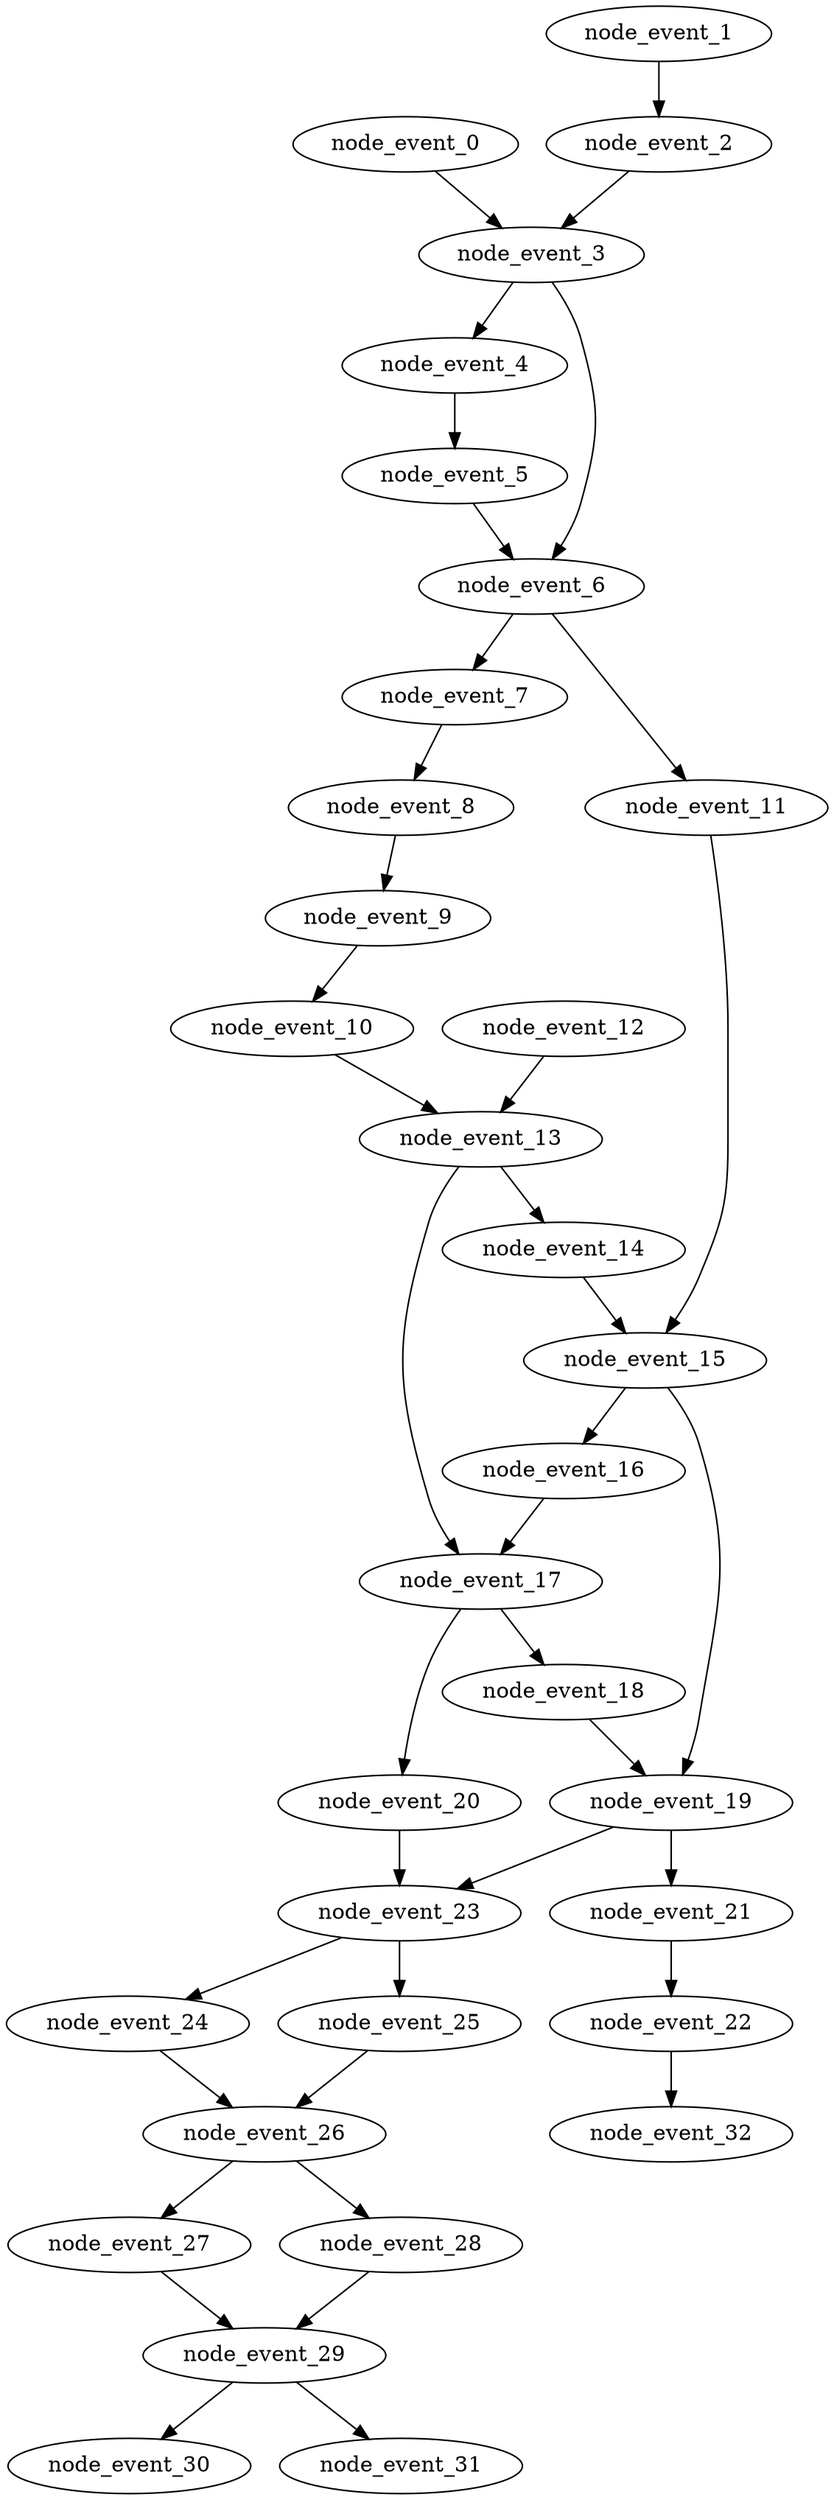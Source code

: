 digraph {
    node_event_0 [EventIndex="0" EventType="DotQasm.Scheduling.GateEvent" Depth="1" Dependencies="0" Latency="00:00:00.0010000" Priority="0.033000000000000015"];
    node_event_1 [EventIndex="1" EventType="DotQasm.Scheduling.GateEvent" Depth="1" Dependencies="0" Latency="00:00:00.0010000" Priority="0.034000000000000016"];
    node_event_2 [EventIndex="2" EventType="DotQasm.Scheduling.GateEvent" Depth="2" Dependencies="1" Latency="00:00:00.0010000" Priority="0.033000000000000015"];
    node_event_3 [EventIndex="3" EventType="DotQasm.Scheduling.ControlledGateEvent" Depth="3" Dependencies="3" Latency="00:00:00.0020000" Priority="0.032000000000000015"];
    node_event_4 [EventIndex="4" EventType="DotQasm.Scheduling.GateEvent" Depth="4" Dependencies="4" Latency="00:00:00.0010000" Priority="0.030000000000000013"];
    node_event_5 [EventIndex="5" EventType="DotQasm.Scheduling.GateEvent" Depth="5" Dependencies="5" Latency="00:00:00.0010000" Priority="0.029000000000000012"];
    node_event_6 [EventIndex="6" EventType="DotQasm.Scheduling.ControlledGateEvent" Depth="6" Dependencies="10" Latency="00:00:00.0020000" Priority="0.02800000000000001"];
    node_event_7 [EventIndex="7" EventType="DotQasm.Scheduling.GateEvent" Depth="7" Dependencies="11" Latency="00:00:00.0010000" Priority="0.02600000000000001"];
    node_event_8 [EventIndex="8" EventType="DotQasm.Scheduling.GateEvent" Depth="8" Dependencies="12" Latency="00:00:00.0010000" Priority="0.02500000000000001"];
    node_event_9 [EventIndex="9" EventType="DotQasm.Scheduling.GateEvent" Depth="9" Dependencies="13" Latency="00:00:00.0010000" Priority="0.024000000000000007"];
    node_event_10 [EventIndex="10" EventType="DotQasm.Scheduling.GateEvent" Depth="10" Dependencies="14" Latency="00:00:00.0010000" Priority="0.023000000000000007"];
    node_event_11 [EventIndex="11" EventType="DotQasm.Scheduling.GateEvent" Depth="7" Dependencies="11" Latency="00:00:00.0010000" Priority="0.020000000000000004"];
    node_event_12 [EventIndex="12" EventType="DotQasm.Scheduling.GateEvent" Depth="1" Dependencies="0" Latency="00:00:00.0010000" Priority="0.023000000000000007"];
    node_event_13 [EventIndex="13" EventType="DotQasm.Scheduling.ControlledGateEvent" Depth="11" Dependencies="16" Latency="00:00:00.0020000" Priority="0.022000000000000006"];
    node_event_14 [EventIndex="14" EventType="DotQasm.Scheduling.GateEvent" Depth="12" Dependencies="17" Latency="00:00:00.0010000" Priority="0.020000000000000004"];
    node_event_15 [EventIndex="15" EventType="DotQasm.Scheduling.ControlledGateEvent" Depth="13" Dependencies="30" Latency="00:00:00.0020000" Priority="0.019000000000000003"];
    node_event_16 [EventIndex="16" EventType="DotQasm.Scheduling.GateEvent" Depth="14" Dependencies="31" Latency="00:00:00.0010000" Priority="0.017"];
    node_event_17 [EventIndex="17" EventType="DotQasm.Scheduling.ControlledGateEvent" Depth="15" Dependencies="49" Latency="00:00:00.0020000" Priority="0.016"];
    node_event_18 [EventIndex="18" EventType="DotQasm.Scheduling.GateEvent" Depth="16" Dependencies="50" Latency="00:00:00.0010000" Priority="0.014000000000000002"];
    node_event_19 [EventIndex="19" EventType="DotQasm.Scheduling.ControlledGateEvent" Depth="17" Dependencies="82" Latency="00:00:00.0020000" Priority="0.013000000000000001"];
    node_event_20 [EventIndex="20" EventType="DotQasm.Scheduling.GateEvent" Depth="16" Dependencies="50" Latency="00:00:00.0010000" Priority="0.012"];
    node_event_21 [EventIndex="21" EventType="DotQasm.Scheduling.GateEvent" Depth="18" Dependencies="83" Latency="00:00:00.0010000" Priority="0.005"];
    node_event_22 [EventIndex="22" EventType="DotQasm.Scheduling.GateEvent" Depth="19" Dependencies="84" Latency="00:00:00.0010000" Priority="0.004"];
    node_event_23 [EventIndex="23" EventType="DotQasm.Scheduling.ControlledGateEvent" Depth="18" Dependencies="134" Latency="00:00:00.0020000" Priority="0.011000000000000001"];
    node_event_24 [EventIndex="24" EventType="DotQasm.Scheduling.GateEvent" Depth="19" Dependencies="135" Latency="00:00:00.0010000" Priority="0.009000000000000001"];
    node_event_25 [EventIndex="25" EventType="DotQasm.Scheduling.GateEvent" Depth="19" Dependencies="135" Latency="00:00:00.0010000" Priority="0.009000000000000001"];
    node_event_26 [EventIndex="26" EventType="DotQasm.Scheduling.ControlledGateEvent" Depth="20" Dependencies="272" Latency="00:00:00.0020000" Priority="0.008"];
    node_event_27 [EventIndex="27" EventType="DotQasm.Scheduling.GateEvent" Depth="21" Dependencies="273" Latency="00:00:00.0010000" Priority="0.006"];
    node_event_28 [EventIndex="28" EventType="DotQasm.Scheduling.GateEvent" Depth="21" Dependencies="273" Latency="00:00:00.0010000" Priority="0.006"];
    node_event_29 [EventIndex="29" EventType="DotQasm.Scheduling.ControlledGateEvent" Depth="22" Dependencies="548" Latency="00:00:00.0020000" Priority="0.005"];
    node_event_30 [EventIndex="30" EventType="DotQasm.Scheduling.MeasurementEvent" Depth="23" Dependencies="549" Latency="00:00:00.0030000" Priority="0.003"];
    node_event_31 [EventIndex="31" EventType="DotQasm.Scheduling.MeasurementEvent" Depth="23" Dependencies="549" Latency="00:00:00.0030000" Priority="0.003"];
    node_event_32 [EventIndex="32" EventType="DotQasm.Scheduling.MeasurementEvent" Depth="20" Dependencies="85" Latency="00:00:00.0030000" Priority="0.003"];
    node_event_0 -> node_event_3;
    node_event_1 -> node_event_2;
    node_event_2 -> node_event_3;
    node_event_3 -> node_event_4;
    node_event_3 -> node_event_6;
    node_event_4 -> node_event_5;
    node_event_5 -> node_event_6;
    node_event_6 -> node_event_7;
    node_event_6 -> node_event_11;
    node_event_7 -> node_event_8;
    node_event_8 -> node_event_9;
    node_event_9 -> node_event_10;
    node_event_10 -> node_event_13;
    node_event_11 -> node_event_15;
    node_event_12 -> node_event_13;
    node_event_13 -> node_event_14;
    node_event_13 -> node_event_17;
    node_event_14 -> node_event_15;
    node_event_15 -> node_event_16;
    node_event_15 -> node_event_19;
    node_event_16 -> node_event_17;
    node_event_17 -> node_event_18;
    node_event_17 -> node_event_20;
    node_event_18 -> node_event_19;
    node_event_19 -> node_event_21;
    node_event_19 -> node_event_23;
    node_event_20 -> node_event_23;
    node_event_21 -> node_event_22;
    node_event_22 -> node_event_32;
    node_event_23 -> node_event_24;
    node_event_23 -> node_event_25;
    node_event_24 -> node_event_26;
    node_event_25 -> node_event_26;
    node_event_26 -> node_event_27;
    node_event_26 -> node_event_28;
    node_event_27 -> node_event_29;
    node_event_28 -> node_event_29;
    node_event_29 -> node_event_30;
    node_event_29 -> node_event_31;
}
